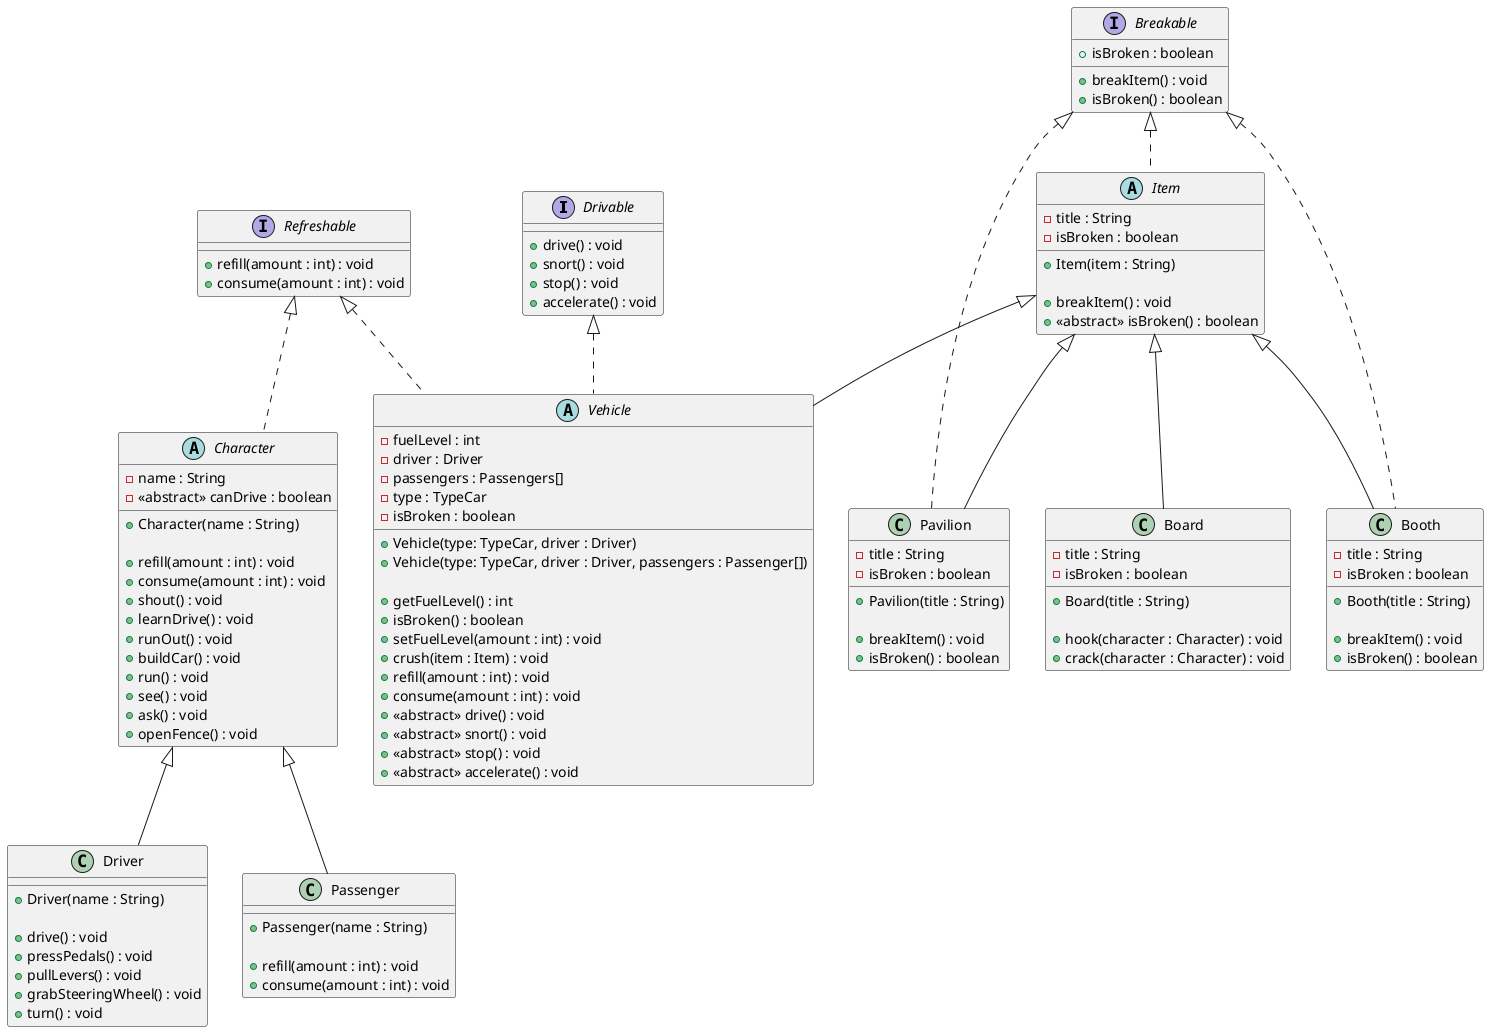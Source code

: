 @startuml

interface Drivable {
    + drive() : void
    + snort() : void
    + stop() : void
    + accelerate() : void
}

interface Refreshable {
    + refill(amount : int) : void
    + consume(amount : int) : void
}

interface Breakable {
    + isBroken : boolean

    + breakItem() : void
    + isBroken() : boolean
}

abstract class Item implements Breakable{
    - title : String
    - isBroken : boolean

    + Item(item : String)

    + breakItem() : void
    + <<abstract>> isBroken() : boolean
}

class Booth extends Item implements Breakable {
    - title : String
    - isBroken : boolean

    + Booth(title : String)

    + breakItem() : void
    + isBroken() : boolean
}

class Pavilion extends Item implements Breakable {
    - title : String
    - isBroken : boolean

    + Pavilion(title : String)

    + breakItem() : void
    + isBroken() : boolean
}

class Board extends Item {
    - title : String
    - isBroken : boolean

    + Board(title : String)

    + hook(character : Character) : void
    + crack(character : Character) : void
}

abstract class Vehicle extends Item implements Drivable, Refreshable{
    - fuelLevel : int
    - driver : Driver
    - passengers : Passengers[]
    - type : TypeCar
    - isBroken : boolean

    + Vehicle(type: TypeCar, driver : Driver)
    + Vehicle(type: TypeCar, driver : Driver, passengers : Passenger[])

    + getFuelLevel() : int
    + isBroken() : boolean
    + setFuelLevel(amount : int) : void
    + crush(item : Item) : void
    + refill(amount : int) : void
    + consume(amount : int) : void
    + <<abstract>> drive() : void
    + <<abstract>> snort() : void
    + <<abstract>> stop() : void
    + <<abstract>> accelerate() : void
}

abstract class Character implements Refreshable{
    - name : String
    - <<abstract>> canDrive : boolean

    + Character(name : String)

    + refill(amount : int) : void
    + consume(amount : int) : void
    + shout() : void
    + learnDrive() : void
    + runOut() : void
    + buildCar() : void
    + run() : void
    + see() : void
    + ask() : void
    + openFence() : void
}

class Driver extends Character {
    + Driver(name : String)

    + drive() : void
    + pressPedals() : void
    + pullLevers() : void
    + grabSteeringWheel() : void
    + turn() : void
}

class Passenger extends Character {
    + Passenger(name : String)

    + refill(amount : int) : void
    + consume(amount : int) : void
}

































'interface Drivable {
'    + drive() : void
'    + stop() : void
'    + accelerate() : void
'}
'
'interface Breakable {
'    + breakObject() : void
'    + isDestroyed() : boolean
'}
'
'interface Refreshable {
'    + refill() : void
'    + consume(int amount) : boolean
'}
'
'abstract class Character {
'    + name : String
'    + energy : int
'    + <<abstract>> performAction() :  void
'}
'
'class Driver extends Character implements Drivable {
'    + canDrive() : boolean
'    + drive() : void
'    + stop() : void
'    + accelerate() : void
'    + performAction() : void
'}
'
'abstract class Vehicle {
'    + isPullLevers : boolean
'    + isPressPedals : boolean
'
'    + <<abstract>> snort() : void
'    + <<abstract>> drive() : void
'    + crush(obj : String) : boolean
'}
'class Car extends Vehicle{
'    + driver : Driver
'
'}
@enduml

'Такие газированные автомобили были очень распространены среди коротышек.
'Но в автомобиле, который соорудили Винтик и Шпунтик, имелось одно очень важное усовершенствование: сбоку к баку была приделана гибкая резиновая трубка с краником, для того чтобы можно было попить газированной воды на ходу, не останавливая машины.
'Торопыжка научился управлять этим автомобилем, и, если кому-нибудь хотелось покататься, Торопыжка катал и никому не отказывал.
'Больше всех любил кататься на автомобиле Сиропчик, так как во время поездки он мог пить сколько угодно газированной воды с сиропом.
'Незнайка тоже любил кататься на автомобиле, и Торопыжка часто его катал.
'Но Незнайке захотелось самому научиться управлять автомобилем, и он стал просить Торопыжку: Однажды, когда Торопыжки не было дома, Незнайка забрался в автомобиль, который стоял во дворе, и стал дергать за рычаги и нажимать педали.
'Сначала у него ничего не получалось, потом вдруг машина зафыркала и поехала.
'Коротышки увидели это в окно и выбежали из дома.
'Трах-трах! Будка рассыпалась в щепки. Хорошо еще, что Булька успел выскочить, а то Незнайка и его раздавил бы.
'Незнайка испугался, хотел остановить машину и потянул какой-то рычаг.
'Но машина, вместо того чтобы остановиться, поехала еще быстрей.
'На дороге попалась беседка. Трах-та-ра-рах! Беседка рассыпалась на кусочки.
'Незнайку с ног до головы забросало щепками. Одной доской его зацепило по спине, другой треснуло по затылку.
'Незнайка ухватился за руль и давай поворачивать. Автомобиль носится по двору, а Незнайка кричит во все горло: Коротышки открыли ворота, Незнайка выехал со двора и помчался по улице.
'Услышав шум, со всех дворов выбегали коротышки.
'Знайка, Авоська, Винтик, доктор Пилюлькин и другие коротышки бежали за ним.
'Но где там! Они не могли его догнать.